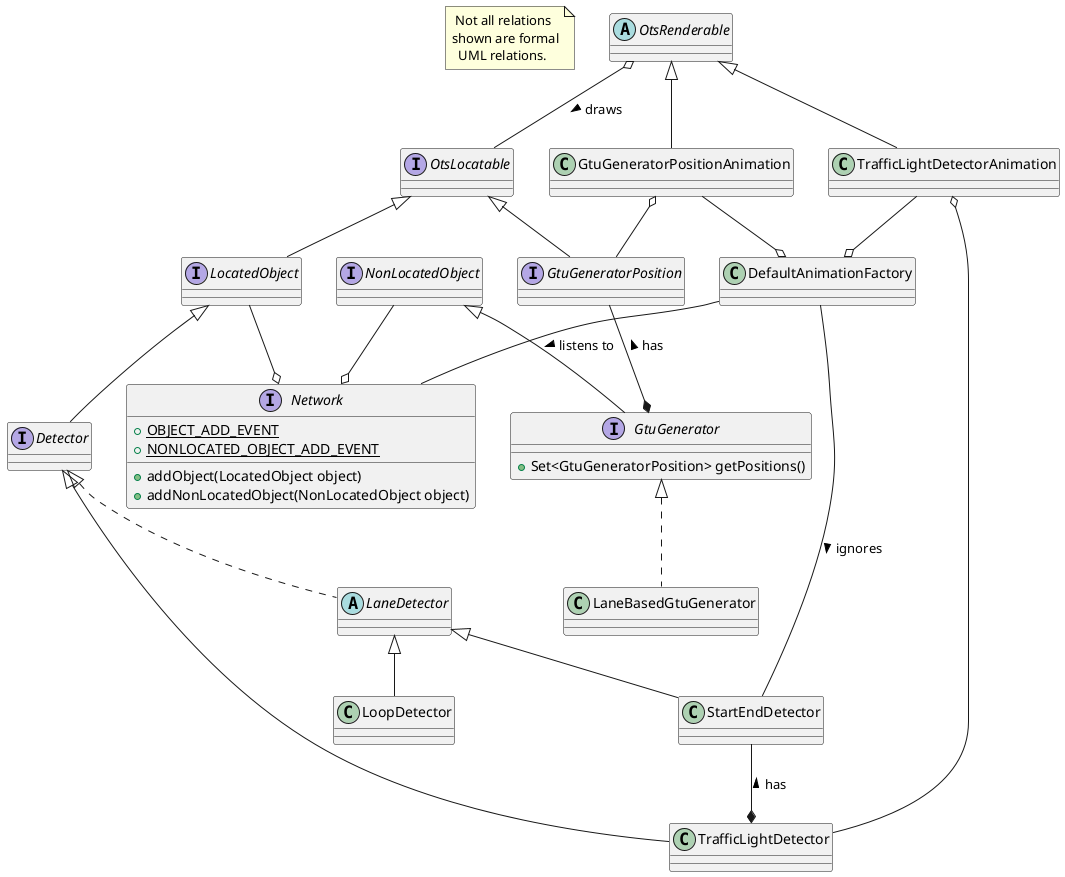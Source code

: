 @startuml

note as N1
     Not all relations 
    shown are formal
      UML relations.
end note

interface Network {
    + {static} OBJECT_ADD_EVENT
    + {static} NONLOCATED_OBJECT_ADD_EVENT
	+ addObject(LocatedObject object)
	+ addNonLocatedObject(NonLocatedObject object)
}

abstract class OtsRenderable {}
OtsRenderable o-- OtsLocatable: draws >

interface OtsLocatable {}

interface LocatedObject extends OtsLocatable {}
LocatedObject --o Network 

interface Detector extends LocatedObject {}

class TrafficLightDetector extends Detector {}

abstract class LaneDetector implements Detector {}

class StartEndDetector extends LaneDetector {}
StartEndDetector --* TrafficLightDetector: < has

class LoopDetector extends LaneDetector {}

interface NonLocatedObject {}
NonLocatedObject --o Network 

interface GtuGenerator extends NonLocatedObject {
    + Set<GtuGeneratorPosition> getPositions()
}

interface GtuGeneratorPosition extends OtsLocatable {}
GtuGeneratorPosition --* GtuGenerator: < has

class LaneBasedGtuGenerator implements GtuGenerator {}

class DefaultAnimationFactory
DefaultAnimationFactory -- Network: listens to >
DefaultAnimationFactory -- StartEndDetector: ignores >

class TrafficLightDetectorAnimation extends OtsRenderable
TrafficLightDetectorAnimation --o DefaultAnimationFactory
TrafficLightDetectorAnimation o-- TrafficLightDetector

class GtuGeneratorPositionAnimation extends OtsRenderable
GtuGeneratorPositionAnimation --o DefaultAnimationFactory
GtuGeneratorPositionAnimation o-- GtuGeneratorPosition

@enduml